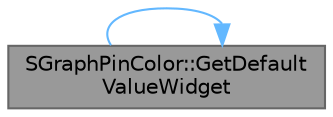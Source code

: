 digraph "SGraphPinColor::GetDefaultValueWidget"
{
 // INTERACTIVE_SVG=YES
 // LATEX_PDF_SIZE
  bgcolor="transparent";
  edge [fontname=Helvetica,fontsize=10,labelfontname=Helvetica,labelfontsize=10];
  node [fontname=Helvetica,fontsize=10,shape=box,height=0.2,width=0.4];
  rankdir="LR";
  Node1 [id="Node000001",label="SGraphPinColor::GetDefault\lValueWidget",height=0.2,width=0.4,color="gray40", fillcolor="grey60", style="filled", fontcolor="black",tooltip="Build the widget we should put into the 'default value' space, shown when nothing connected."];
  Node1 -> Node1 [id="edge1_Node000001_Node000001",color="steelblue1",style="solid",tooltip=" "];
}
